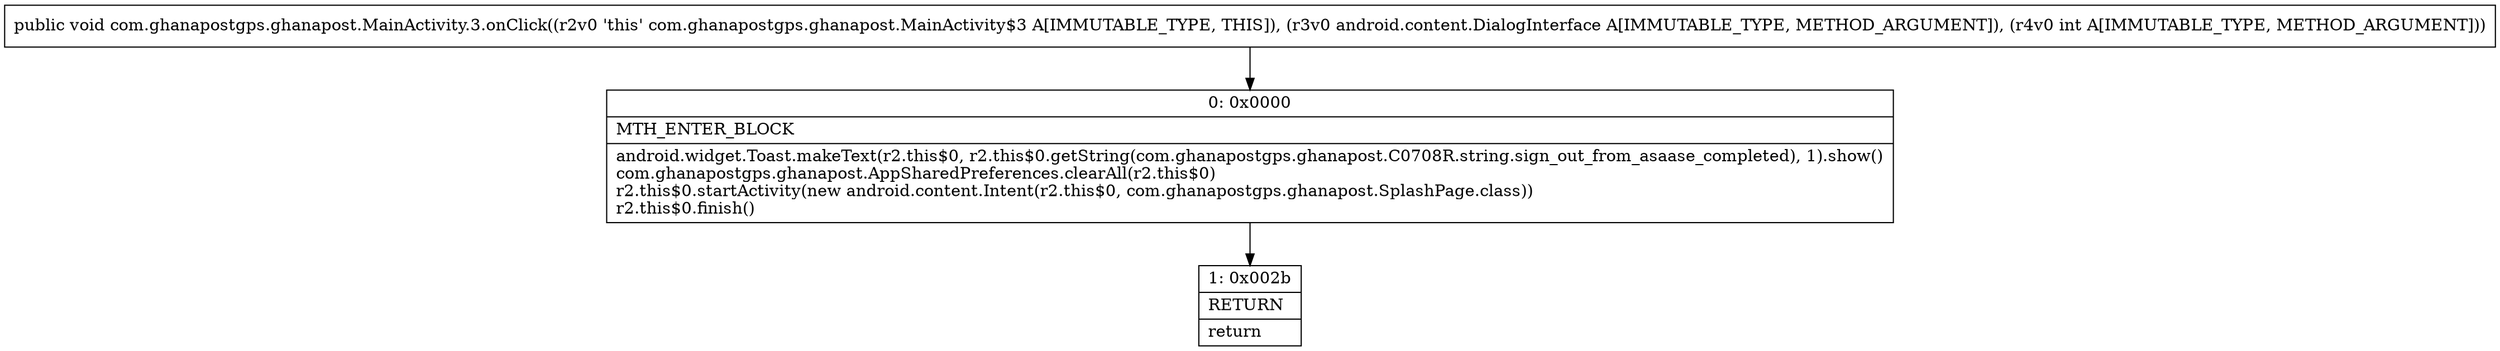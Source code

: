 digraph "CFG forcom.ghanapostgps.ghanapost.MainActivity.3.onClick(Landroid\/content\/DialogInterface;I)V" {
Node_0 [shape=record,label="{0\:\ 0x0000|MTH_ENTER_BLOCK\l|android.widget.Toast.makeText(r2.this$0, r2.this$0.getString(com.ghanapostgps.ghanapost.C0708R.string.sign_out_from_asaase_completed), 1).show()\lcom.ghanapostgps.ghanapost.AppSharedPreferences.clearAll(r2.this$0)\lr2.this$0.startActivity(new android.content.Intent(r2.this$0, com.ghanapostgps.ghanapost.SplashPage.class))\lr2.this$0.finish()\l}"];
Node_1 [shape=record,label="{1\:\ 0x002b|RETURN\l|return\l}"];
MethodNode[shape=record,label="{public void com.ghanapostgps.ghanapost.MainActivity.3.onClick((r2v0 'this' com.ghanapostgps.ghanapost.MainActivity$3 A[IMMUTABLE_TYPE, THIS]), (r3v0 android.content.DialogInterface A[IMMUTABLE_TYPE, METHOD_ARGUMENT]), (r4v0 int A[IMMUTABLE_TYPE, METHOD_ARGUMENT])) }"];
MethodNode -> Node_0;
Node_0 -> Node_1;
}


